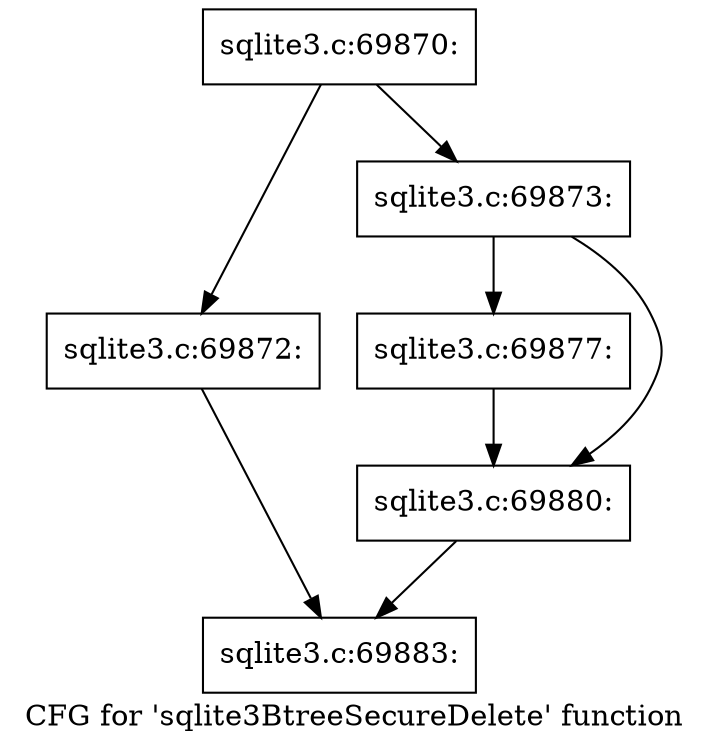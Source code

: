 digraph "CFG for 'sqlite3BtreeSecureDelete' function" {
	label="CFG for 'sqlite3BtreeSecureDelete' function";

	Node0x55c0fa2025a0 [shape=record,label="{sqlite3.c:69870:}"];
	Node0x55c0fa2025a0 -> Node0x55c0fa205d30;
	Node0x55c0fa2025a0 -> Node0x55c0fa206b70;
	Node0x55c0fa205d30 [shape=record,label="{sqlite3.c:69872:}"];
	Node0x55c0fa205d30 -> Node0x55c0fa205ff0;
	Node0x55c0fa206b70 [shape=record,label="{sqlite3.c:69873:}"];
	Node0x55c0fa206b70 -> Node0x55c0fa207b80;
	Node0x55c0fa206b70 -> Node0x55c0fa207bd0;
	Node0x55c0fa207b80 [shape=record,label="{sqlite3.c:69877:}"];
	Node0x55c0fa207b80 -> Node0x55c0fa207bd0;
	Node0x55c0fa207bd0 [shape=record,label="{sqlite3.c:69880:}"];
	Node0x55c0fa207bd0 -> Node0x55c0fa205ff0;
	Node0x55c0fa205ff0 [shape=record,label="{sqlite3.c:69883:}"];
}
